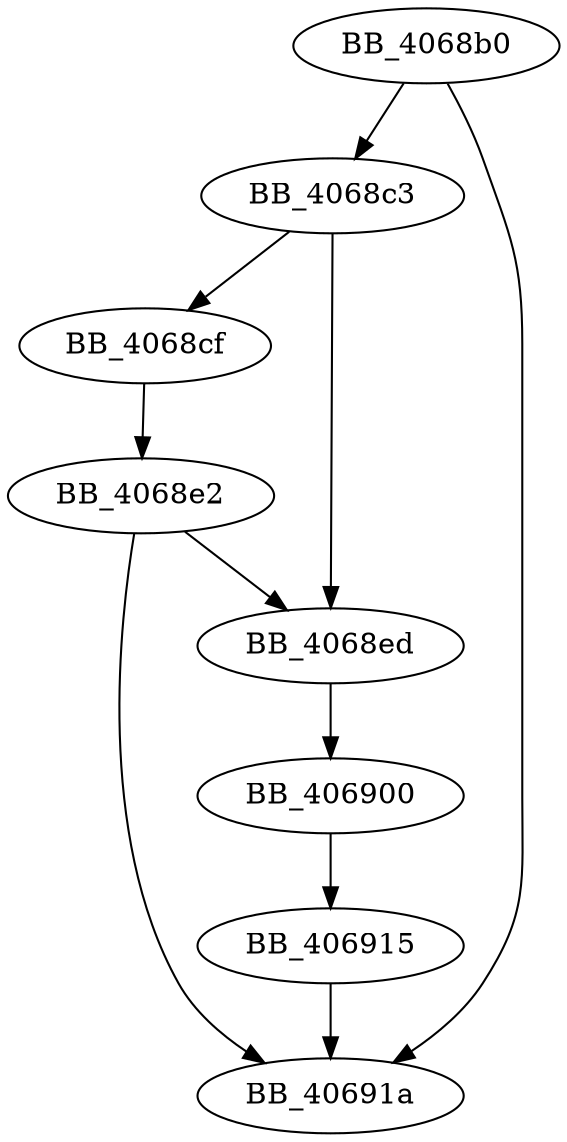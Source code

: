 DiGraph sub_4068B0{
BB_4068b0->BB_4068c3
BB_4068b0->BB_40691a
BB_4068c3->BB_4068cf
BB_4068c3->BB_4068ed
BB_4068cf->BB_4068e2
BB_4068e2->BB_4068ed
BB_4068e2->BB_40691a
BB_4068ed->BB_406900
BB_406900->BB_406915
BB_406915->BB_40691a
}

